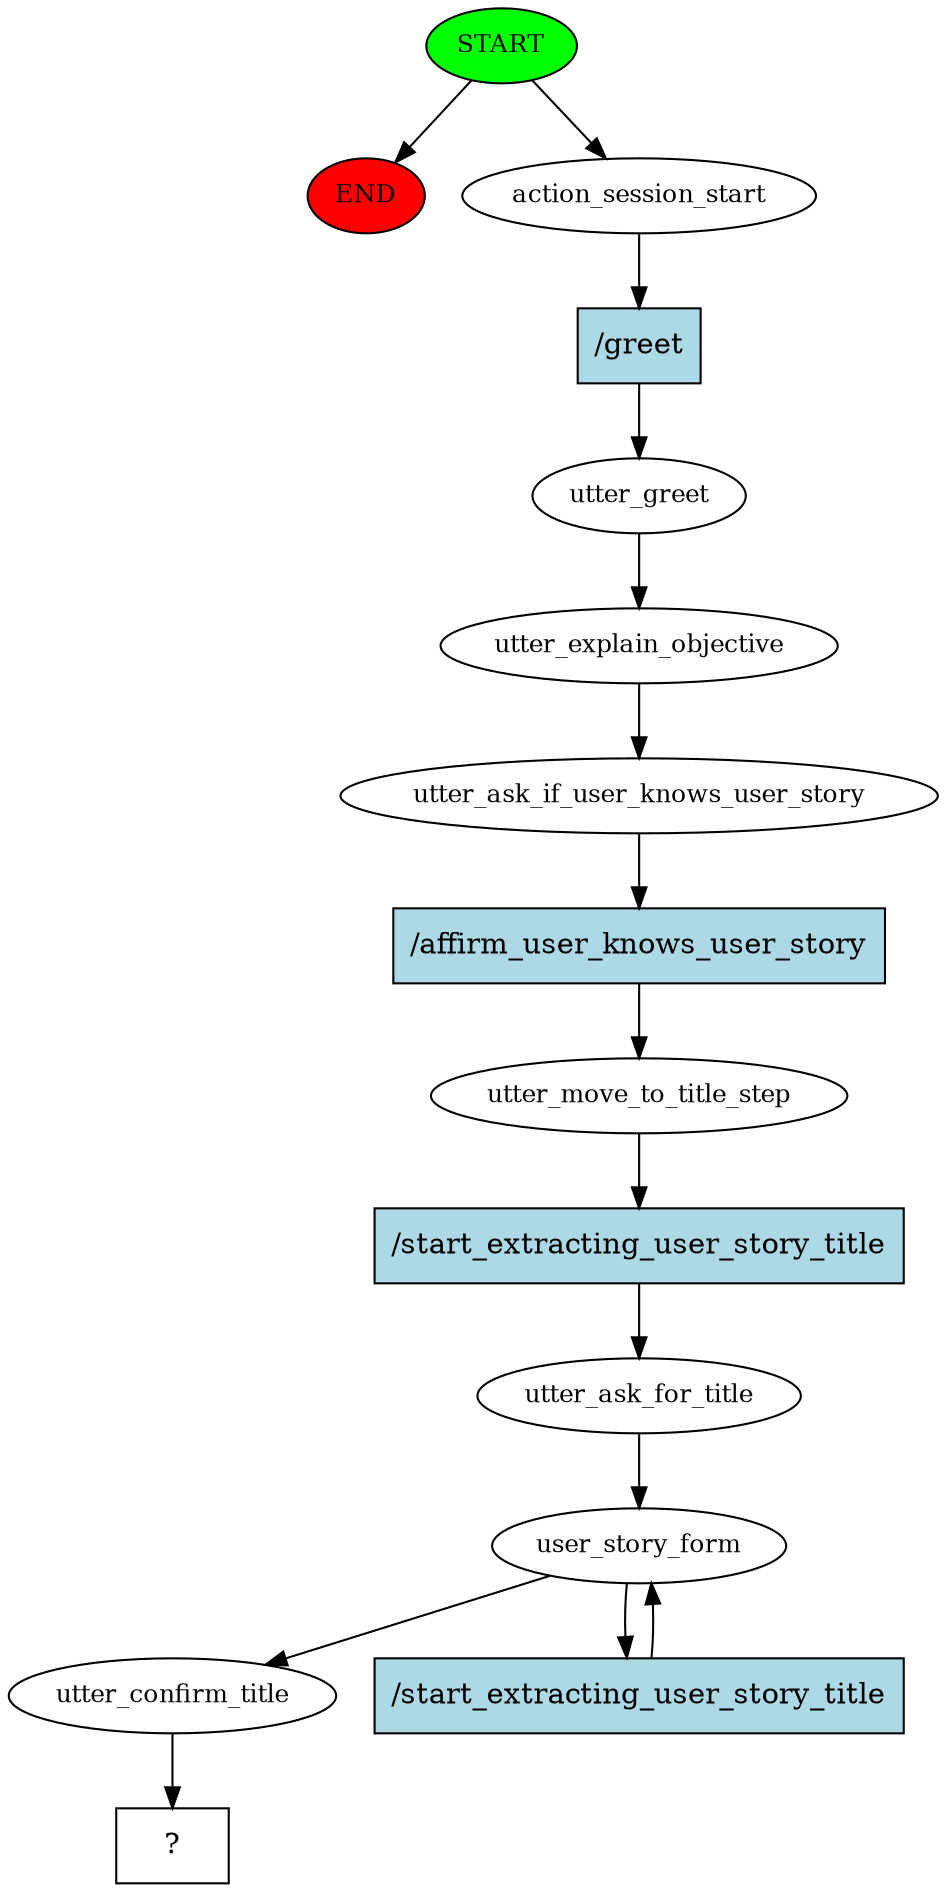 digraph  {
0 [class="start active", fillcolor=green, fontsize=12, label=START, style=filled];
"-1" [class=end, fillcolor=red, fontsize=12, label=END, style=filled];
1 [class=active, fontsize=12, label=action_session_start];
2 [class=active, fontsize=12, label=utter_greet];
3 [class=active, fontsize=12, label=utter_explain_objective];
4 [class=active, fontsize=12, label=utter_ask_if_user_knows_user_story];
5 [class=active, fontsize=12, label=utter_move_to_title_step];
6 [class=active, fontsize=12, label=utter_ask_for_title];
7 [class=active, fontsize=12, label=user_story_form];
9 [class=active, fontsize=12, label=utter_confirm_title];
10 [class="intent dashed active", label="  ?  ", shape=rect];
11 [class="intent active", fillcolor=lightblue, label="/greet", shape=rect, style=filled];
12 [class="intent active", fillcolor=lightblue, label="/affirm_user_knows_user_story", shape=rect, style=filled];
13 [class="intent active", fillcolor=lightblue, label="/start_extracting_user_story_title", shape=rect, style=filled];
14 [class="intent active", fillcolor=lightblue, label="/start_extracting_user_story_title", shape=rect, style=filled];
0 -> "-1"  [class="", key=NONE, label=""];
0 -> 1  [class=active, key=NONE, label=""];
1 -> 11  [class=active, key=0];
2 -> 3  [class=active, key=NONE, label=""];
3 -> 4  [class=active, key=NONE, label=""];
4 -> 12  [class=active, key=0];
5 -> 13  [class=active, key=0];
6 -> 7  [class=active, key=NONE, label=""];
7 -> 9  [class=active, key=NONE, label=""];
7 -> 14  [class=active, key=0];
9 -> 10  [class=active, key=NONE, label=""];
11 -> 2  [class=active, key=0];
12 -> 5  [class=active, key=0];
13 -> 6  [class=active, key=0];
14 -> 7  [class=active, key=0];
}
